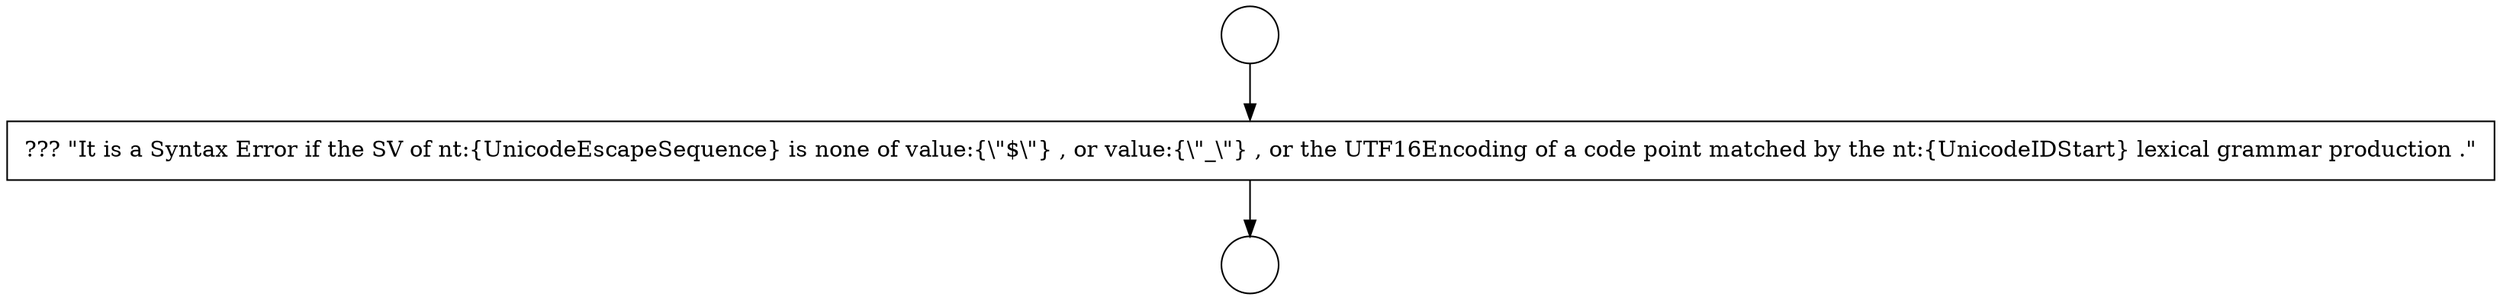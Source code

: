 digraph {
  node18848 [shape=circle label=" " color="black" fillcolor="white" style=filled]
  node18850 [shape=none, margin=0, label=<<font color="black">
    <table border="0" cellborder="1" cellspacing="0" cellpadding="10">
      <tr><td align="left">??? &quot;It is a Syntax Error if the SV of nt:{UnicodeEscapeSequence} is none of value:{\&quot;$\&quot;} , or value:{\&quot;_\&quot;} , or the UTF16Encoding of a code point matched by the nt:{UnicodeIDStart} lexical grammar production .&quot;</td></tr>
    </table>
  </font>> color="black" fillcolor="white" style=filled]
  node18849 [shape=circle label=" " color="black" fillcolor="white" style=filled]
  node18848 -> node18850 [ color="black"]
  node18850 -> node18849 [ color="black"]
}
